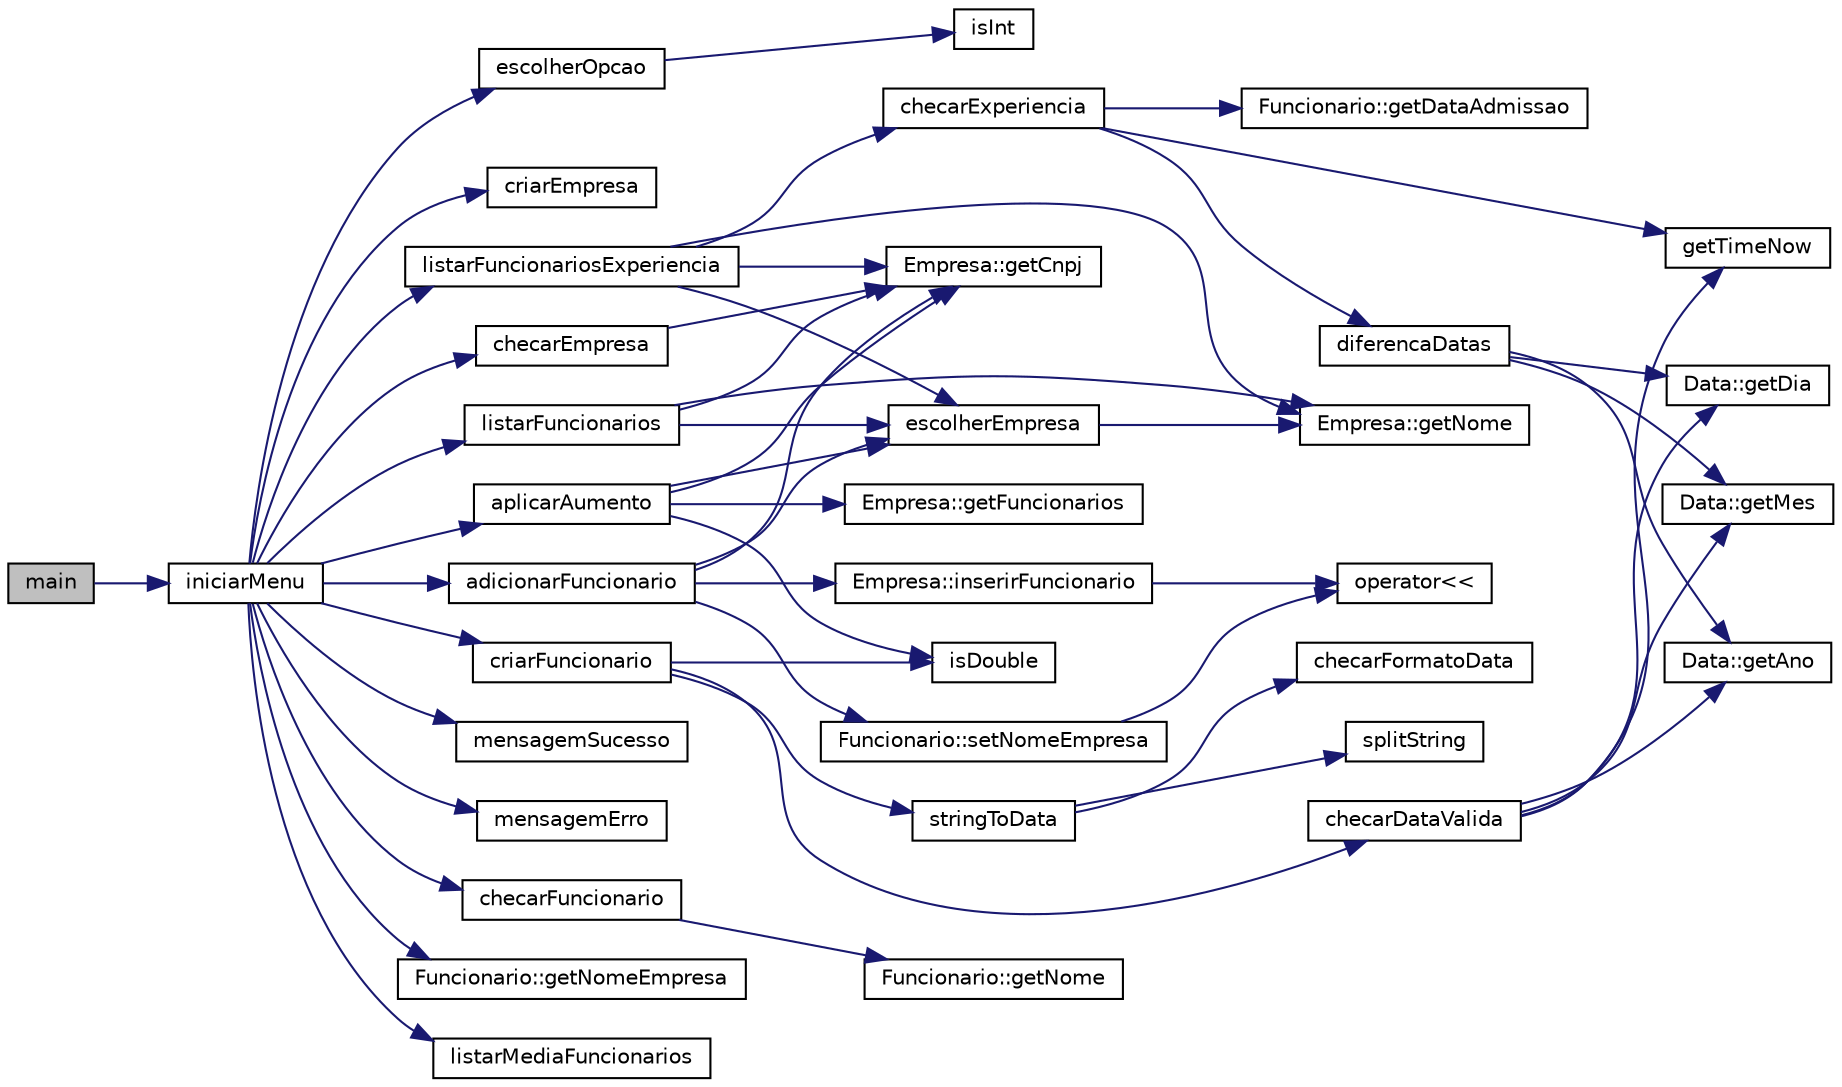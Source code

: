 digraph "main"
{
  edge [fontname="Helvetica",fontsize="10",labelfontname="Helvetica",labelfontsize="10"];
  node [fontname="Helvetica",fontsize="10",shape=record];
  rankdir="LR";
  Node0 [label="main",height=0.2,width=0.4,color="black", fillcolor="grey75", style="filled", fontcolor="black"];
  Node0 -> Node1 [color="midnightblue",fontsize="10",style="solid",fontname="Helvetica"];
  Node1 [label="iniciarMenu",height=0.2,width=0.4,color="black", fillcolor="white", style="filled",URL="$menu_8cpp.html#a2311af40e30459172b0fa90ac0bf6030",tooltip="inicializa o menu do sistema "];
  Node1 -> Node2 [color="midnightblue",fontsize="10",style="solid",fontname="Helvetica"];
  Node2 [label="escolherOpcao",height=0.2,width=0.4,color="black", fillcolor="white", style="filled",URL="$menu_8cpp.html#adc1c02bee17b01190037b4193f78b74a",tooltip="carrega o menu de opções "];
  Node2 -> Node3 [color="midnightblue",fontsize="10",style="solid",fontname="Helvetica"];
  Node3 [label="isInt",height=0.2,width=0.4,color="black", fillcolor="white", style="filled",URL="$string_util_8cpp.html#a7ebe6717e2213346c19fcc6fde62357c",tooltip="checa se uma string pode ser um inteiro "];
  Node1 -> Node4 [color="midnightblue",fontsize="10",style="solid",fontname="Helvetica"];
  Node4 [label="criarEmpresa",height=0.2,width=0.4,color="black", fillcolor="white", style="filled",URL="$empresa-crud_8cpp.html#a7c0035a86156a2f8f6fa98ad44fbb1aa",tooltip="Cria uma empresa. "];
  Node1 -> Node5 [color="midnightblue",fontsize="10",style="solid",fontname="Helvetica"];
  Node5 [label="checarEmpresa",height=0.2,width=0.4,color="black", fillcolor="white", style="filled",URL="$menu_8cpp.html#a510d3b46050ea5cf509f03907933d4d8",tooltip="checa se uma empresa já existe "];
  Node5 -> Node6 [color="midnightblue",fontsize="10",style="solid",fontname="Helvetica"];
  Node6 [label="Empresa::getCnpj",height=0.2,width=0.4,color="black", fillcolor="white", style="filled",URL="$class_empresa.html#a7289c123e5515521179f96a2b5656745"];
  Node1 -> Node7 [color="midnightblue",fontsize="10",style="solid",fontname="Helvetica"];
  Node7 [label="mensagemSucesso",height=0.2,width=0.4,color="black", fillcolor="white", style="filled",URL="$menu_8cpp.html#a474ae797cf79acc9979350b36ce9432d",tooltip="exibe mensagem de sucesso na tela "];
  Node1 -> Node8 [color="midnightblue",fontsize="10",style="solid",fontname="Helvetica"];
  Node8 [label="mensagemErro",height=0.2,width=0.4,color="black", fillcolor="white", style="filled",URL="$menu_8cpp.html#a6e53c55f315139a6e5276d2caf49f613",tooltip="exibe mensagem de erro na tela "];
  Node1 -> Node9 [color="midnightblue",fontsize="10",style="solid",fontname="Helvetica"];
  Node9 [label="criarFuncionario",height=0.2,width=0.4,color="black", fillcolor="white", style="filled",URL="$funcionario-crud_8cpp.html#ab840fdccc242c779069c6b34f01b58a8",tooltip="Cria um funcionario. "];
  Node9 -> Node10 [color="midnightblue",fontsize="10",style="solid",fontname="Helvetica"];
  Node10 [label="checarDataValida",height=0.2,width=0.4,color="black", fillcolor="white", style="filled",URL="$data_util_8cpp.html#a2a24ccad757742d831c83c03a8ffed25",tooltip="checa se uma data é valida "];
  Node10 -> Node11 [color="midnightblue",fontsize="10",style="solid",fontname="Helvetica"];
  Node11 [label="Data::getAno",height=0.2,width=0.4,color="black", fillcolor="white", style="filled",URL="$class_data.html#a7d2fdbe9b9944becc3386b266d65bc4d"];
  Node10 -> Node12 [color="midnightblue",fontsize="10",style="solid",fontname="Helvetica"];
  Node12 [label="Data::getDia",height=0.2,width=0.4,color="black", fillcolor="white", style="filled",URL="$class_data.html#a72d6bfb5a3bc9a8acb1d9df70de822b7"];
  Node10 -> Node13 [color="midnightblue",fontsize="10",style="solid",fontname="Helvetica"];
  Node13 [label="Data::getMes",height=0.2,width=0.4,color="black", fillcolor="white", style="filled",URL="$class_data.html#ad8a045c146f1a6fdda7a276847e147bf"];
  Node10 -> Node14 [color="midnightblue",fontsize="10",style="solid",fontname="Helvetica"];
  Node14 [label="getTimeNow",height=0.2,width=0.4,color="black", fillcolor="white", style="filled",URL="$data_util_8cpp.html#ad100680968c5c4c8dd7bf68053748baa",tooltip="retorna a data atual "];
  Node9 -> Node15 [color="midnightblue",fontsize="10",style="solid",fontname="Helvetica"];
  Node15 [label="isDouble",height=0.2,width=0.4,color="black", fillcolor="white", style="filled",URL="$string_util_8cpp.html#ae027b72928c5904aee018b7155142b95",tooltip="checa se uma string pode ser um double "];
  Node9 -> Node16 [color="midnightblue",fontsize="10",style="solid",fontname="Helvetica"];
  Node16 [label="stringToData",height=0.2,width=0.4,color="black", fillcolor="white", style="filled",URL="$data_util_8cpp.html#a8fae270d43f81f88f9b44ba57f04899e",tooltip="converte string para data "];
  Node16 -> Node17 [color="midnightblue",fontsize="10",style="solid",fontname="Helvetica"];
  Node17 [label="checarFormatoData",height=0.2,width=0.4,color="black", fillcolor="white", style="filled",URL="$data_util_8cpp.html#a15d4891ce17cdf42c7537f29114b5c20",tooltip="checa se uma string está no formato dd/mm/yyyy "];
  Node16 -> Node18 [color="midnightblue",fontsize="10",style="solid",fontname="Helvetica"];
  Node18 [label="splitString",height=0.2,width=0.4,color="black", fillcolor="white", style="filled",URL="$string_util_8cpp.html#a03e1248c7693b70010fcc583e8ce2f44",tooltip="fatia uma string em substrings tendo o separador como referencia "];
  Node1 -> Node19 [color="midnightblue",fontsize="10",style="solid",fontname="Helvetica"];
  Node19 [label="checarFuncionario",height=0.2,width=0.4,color="black", fillcolor="white", style="filled",URL="$menu_8cpp.html#a5a1e391fc281e2c1a44d031e873db368",tooltip="checa se um funcionario já existe "];
  Node19 -> Node20 [color="midnightblue",fontsize="10",style="solid",fontname="Helvetica"];
  Node20 [label="Funcionario::getNome",height=0.2,width=0.4,color="black", fillcolor="white", style="filled",URL="$class_funcionario.html#a13f42e2a8cb0515371b49745e5830c4c"];
  Node1 -> Node21 [color="midnightblue",fontsize="10",style="solid",fontname="Helvetica"];
  Node21 [label="adicionarFuncionario",height=0.2,width=0.4,color="black", fillcolor="white", style="filled",URL="$empresa-crud_8cpp.html#a10569f0abd383ae3b5ff4db7626b655f",tooltip="Adiciona um funcionario à uma empresa já existente. "];
  Node21 -> Node22 [color="midnightblue",fontsize="10",style="solid",fontname="Helvetica"];
  Node22 [label="escolherEmpresa",height=0.2,width=0.4,color="black", fillcolor="white", style="filled",URL="$empresa-crud_8cpp.html#a7ebc01be1157d8212a6c510ad5772c69",tooltip="Telas para escolha de empresas. "];
  Node22 -> Node23 [color="midnightblue",fontsize="10",style="solid",fontname="Helvetica"];
  Node23 [label="Empresa::getNome",height=0.2,width=0.4,color="black", fillcolor="white", style="filled",URL="$class_empresa.html#a9dba7316e0e0449abe9c9ec7015927e1"];
  Node21 -> Node6 [color="midnightblue",fontsize="10",style="solid",fontname="Helvetica"];
  Node21 -> Node24 [color="midnightblue",fontsize="10",style="solid",fontname="Helvetica"];
  Node24 [label="Empresa::inserirFuncionario",height=0.2,width=0.4,color="black", fillcolor="white", style="filled",URL="$class_empresa.html#a4cbd75115be308a2bf41fd0c84fc6d79"];
  Node24 -> Node25 [color="midnightblue",fontsize="10",style="solid",fontname="Helvetica"];
  Node25 [label="operator\<\<",height=0.2,width=0.4,color="black", fillcolor="white", style="filled",URL="$data_8cpp.html#a4d5300c3a3aba13c234618c9ade6078a"];
  Node21 -> Node26 [color="midnightblue",fontsize="10",style="solid",fontname="Helvetica"];
  Node26 [label="Funcionario::setNomeEmpresa",height=0.2,width=0.4,color="black", fillcolor="white", style="filled",URL="$class_funcionario.html#a0efc144ed4d2b5fd8fbc0845869c89f3"];
  Node26 -> Node25 [color="midnightblue",fontsize="10",style="solid",fontname="Helvetica"];
  Node1 -> Node27 [color="midnightblue",fontsize="10",style="solid",fontname="Helvetica"];
  Node27 [label="Funcionario::getNomeEmpresa",height=0.2,width=0.4,color="black", fillcolor="white", style="filled",URL="$class_funcionario.html#a1a595360473a4a438debf259f215d7b0"];
  Node1 -> Node28 [color="midnightblue",fontsize="10",style="solid",fontname="Helvetica"];
  Node28 [label="listarFuncionarios",height=0.2,width=0.4,color="black", fillcolor="white", style="filled",URL="$empresa-crud_8cpp.html#a51d635e3fb20affba92bc8eed1313964",tooltip="Lista todos os funcionários de uma empresa. "];
  Node28 -> Node22 [color="midnightblue",fontsize="10",style="solid",fontname="Helvetica"];
  Node28 -> Node6 [color="midnightblue",fontsize="10",style="solid",fontname="Helvetica"];
  Node28 -> Node23 [color="midnightblue",fontsize="10",style="solid",fontname="Helvetica"];
  Node1 -> Node29 [color="midnightblue",fontsize="10",style="solid",fontname="Helvetica"];
  Node29 [label="listarFuncionariosExperiencia",height=0.2,width=0.4,color="black", fillcolor="white", style="filled",URL="$empresa-crud_8cpp.html#a8c07bc2a395d88373ebe39b1c7a59116",tooltip="Lista funcionários contratados em até 90 dias. "];
  Node29 -> Node30 [color="midnightblue",fontsize="10",style="solid",fontname="Helvetica"];
  Node30 [label="checarExperiencia",height=0.2,width=0.4,color="black", fillcolor="white", style="filled",URL="$funcionario-crud_8cpp.html#a847f3bfc9a77574a82af034675c5f05c",tooltip="Checa se um funcionario é inexperiente. "];
  Node30 -> Node31 [color="midnightblue",fontsize="10",style="solid",fontname="Helvetica"];
  Node31 [label="diferencaDatas",height=0.2,width=0.4,color="black", fillcolor="white", style="filled",URL="$data_util_8cpp.html#ab3b633b3d16efe386b18d64cfeb39451",tooltip="retorna a diferença entre uma data e a data atual "];
  Node31 -> Node11 [color="midnightblue",fontsize="10",style="solid",fontname="Helvetica"];
  Node31 -> Node12 [color="midnightblue",fontsize="10",style="solid",fontname="Helvetica"];
  Node31 -> Node13 [color="midnightblue",fontsize="10",style="solid",fontname="Helvetica"];
  Node30 -> Node32 [color="midnightblue",fontsize="10",style="solid",fontname="Helvetica"];
  Node32 [label="Funcionario::getDataAdmissao",height=0.2,width=0.4,color="black", fillcolor="white", style="filled",URL="$class_funcionario.html#a4a40d285766110bc25e37964c7d12d1c"];
  Node30 -> Node14 [color="midnightblue",fontsize="10",style="solid",fontname="Helvetica"];
  Node29 -> Node22 [color="midnightblue",fontsize="10",style="solid",fontname="Helvetica"];
  Node29 -> Node6 [color="midnightblue",fontsize="10",style="solid",fontname="Helvetica"];
  Node29 -> Node23 [color="midnightblue",fontsize="10",style="solid",fontname="Helvetica"];
  Node1 -> Node33 [color="midnightblue",fontsize="10",style="solid",fontname="Helvetica"];
  Node33 [label="listarMediaFuncionarios",height=0.2,width=0.4,color="black", fillcolor="white", style="filled",URL="$empresa-crud_8cpp.html#a463dabf826bfc76c12c390f6f46c6b6c",tooltip="Lista a quantidade de funcionarios por empresa e a média. "];
  Node1 -> Node34 [color="midnightblue",fontsize="10",style="solid",fontname="Helvetica"];
  Node34 [label="aplicarAumento",height=0.2,width=0.4,color="black", fillcolor="white", style="filled",URL="$empresa-crud_8cpp.html#aa4e872850865b49ad104c760995e7883",tooltip="Aplica aumento a todos os funcionarios de uma empresa. "];
  Node34 -> Node22 [color="midnightblue",fontsize="10",style="solid",fontname="Helvetica"];
  Node34 -> Node6 [color="midnightblue",fontsize="10",style="solid",fontname="Helvetica"];
  Node34 -> Node35 [color="midnightblue",fontsize="10",style="solid",fontname="Helvetica"];
  Node35 [label="Empresa::getFuncionarios",height=0.2,width=0.4,color="black", fillcolor="white", style="filled",URL="$class_empresa.html#a4598a0f4d8757439042ad978e3e68d28"];
  Node34 -> Node15 [color="midnightblue",fontsize="10",style="solid",fontname="Helvetica"];
}
